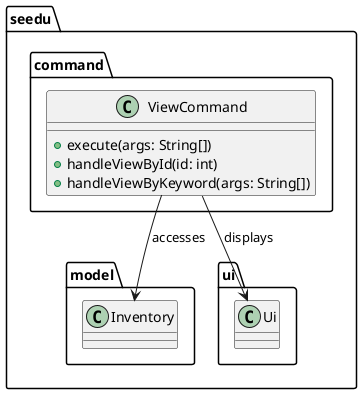 @startuml ViewCommandArchitectureDiagram
package "seedu.command" {
    class ViewCommand {
        +execute(args: String[])
        +handleViewById(id: int)
        +handleViewByKeyword(args: String[])
    }
}

package "seedu.model" {
    class Inventory
}

package "seedu.ui" {
    class Ui
}

ViewCommand --> Inventory : accesses
ViewCommand --> Ui : displays
@enduml
